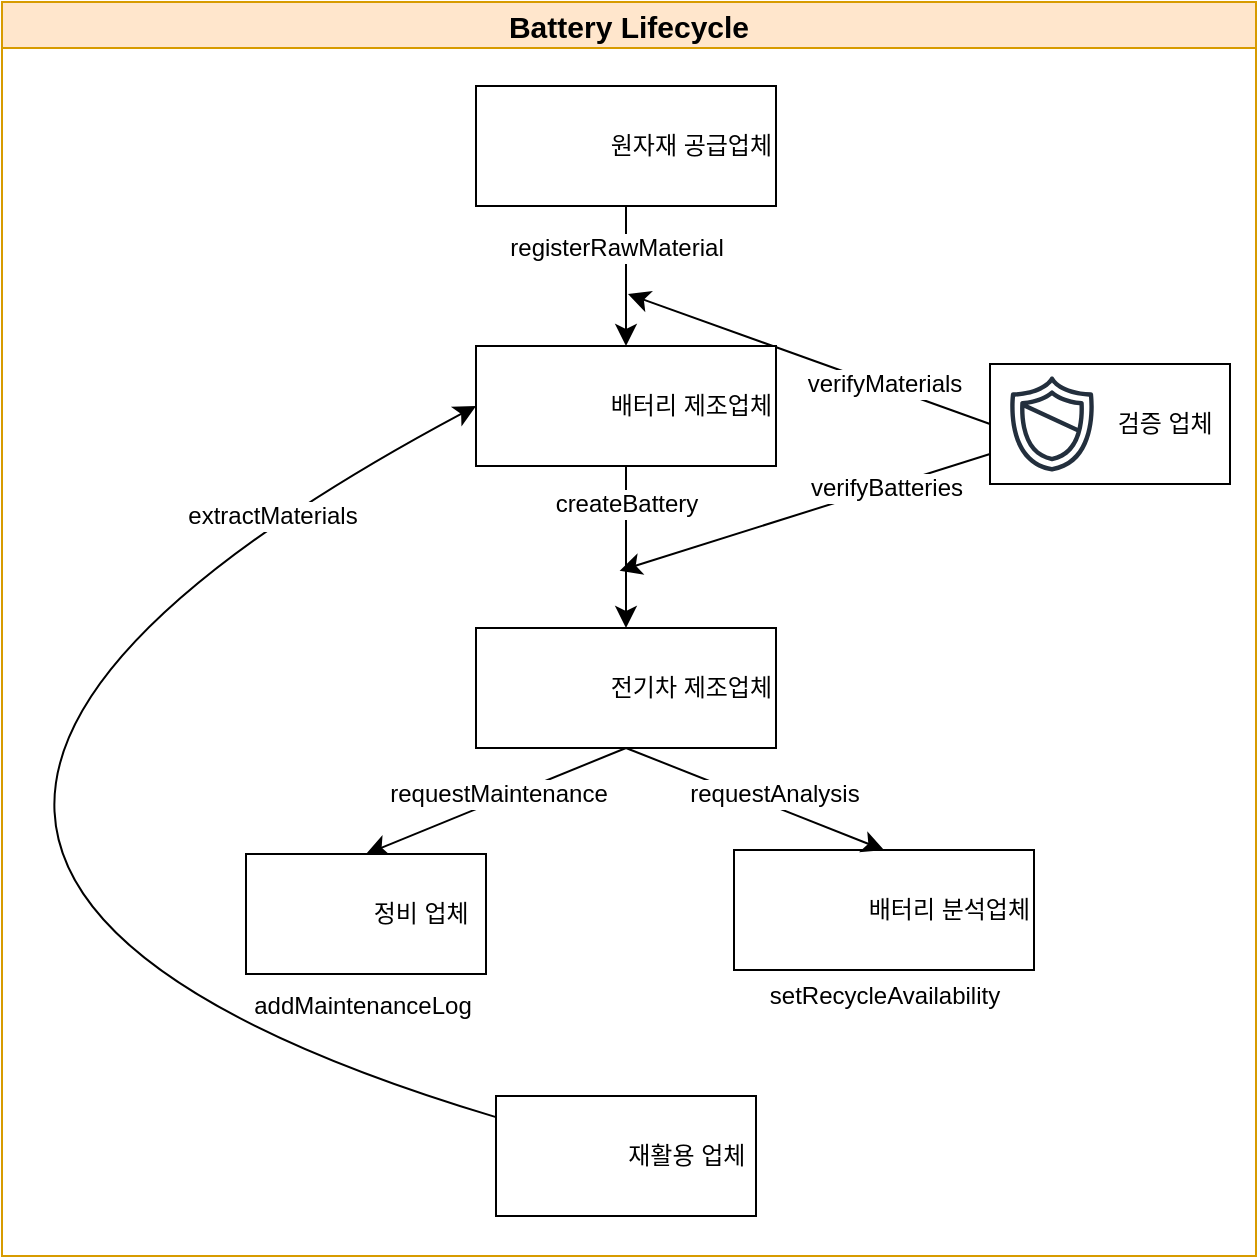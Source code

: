 <mxfile version="24.7.17">
  <diagram name="페이지-1" id="_aSgN8ptDvo-KN75viGg">
    <mxGraphModel dx="1235" dy="1527" grid="0" gridSize="10" guides="1" tooltips="1" connect="1" arrows="1" fold="1" page="0" pageScale="1" pageWidth="827" pageHeight="1169" math="0" shadow="0">
      <root>
        <mxCell id="0" />
        <mxCell id="1" parent="0" />
        <mxCell id="p_-nyIwOdOY0o2xYQ9De-18" style="edgeStyle=none;curved=1;rounded=0;orthogonalLoop=1;jettySize=auto;html=1;entryX=0.5;entryY=0;entryDx=0;entryDy=0;fontSize=12;startSize=8;endSize=8;" parent="1" source="p_-nyIwOdOY0o2xYQ9De-4" target="p_-nyIwOdOY0o2xYQ9De-6" edge="1">
          <mxGeometry relative="1" as="geometry" />
        </mxCell>
        <mxCell id="p_-nyIwOdOY0o2xYQ9De-19" value="registerRawMaterial" style="edgeLabel;html=1;align=center;verticalAlign=middle;resizable=0;points=[];fontSize=12;" parent="p_-nyIwOdOY0o2xYQ9De-18" vertex="1" connectable="0">
          <mxGeometry x="-0.246" y="1" relative="1" as="geometry">
            <mxPoint x="-6" y="-6" as="offset" />
          </mxGeometry>
        </mxCell>
        <mxCell id="p_-nyIwOdOY0o2xYQ9De-4" value="원자재 공급업체" style="rounded=0;whiteSpace=wrap;html=1;align=right;" parent="1" vertex="1">
          <mxGeometry x="259" y="-393" width="150" height="60" as="geometry" />
        </mxCell>
        <mxCell id="p_-nyIwOdOY0o2xYQ9De-37" style="edgeStyle=none;curved=1;rounded=0;orthogonalLoop=1;jettySize=auto;html=1;exitX=0;exitY=0.5;exitDx=0;exitDy=0;fontSize=12;startSize=8;endSize=8;" parent="1" source="p_-nyIwOdOY0o2xYQ9De-5" edge="1">
          <mxGeometry relative="1" as="geometry">
            <mxPoint x="335" y="-289" as="targetPoint" />
          </mxGeometry>
        </mxCell>
        <mxCell id="p_-nyIwOdOY0o2xYQ9De-38" value="verifyMaterials" style="edgeLabel;html=1;align=center;verticalAlign=middle;resizable=0;points=[];fontSize=12;" parent="p_-nyIwOdOY0o2xYQ9De-37" vertex="1" connectable="0">
          <mxGeometry x="0.142" y="-1" relative="1" as="geometry">
            <mxPoint x="50" y="18" as="offset" />
          </mxGeometry>
        </mxCell>
        <mxCell id="p_-nyIwOdOY0o2xYQ9De-40" style="edgeStyle=none;curved=1;rounded=0;orthogonalLoop=1;jettySize=auto;html=1;exitX=0;exitY=0.75;exitDx=0;exitDy=0;fontSize=12;startSize=8;endSize=8;" parent="1" source="p_-nyIwOdOY0o2xYQ9De-5" edge="1">
          <mxGeometry relative="1" as="geometry">
            <mxPoint x="330.8" y="-150.6" as="targetPoint" />
          </mxGeometry>
        </mxCell>
        <mxCell id="p_-nyIwOdOY0o2xYQ9De-41" value="verifyBatteries" style="edgeLabel;html=1;align=center;verticalAlign=middle;resizable=0;points=[];fontSize=12;" parent="p_-nyIwOdOY0o2xYQ9De-40" vertex="1" connectable="0">
          <mxGeometry x="-0.088" y="-3" relative="1" as="geometry">
            <mxPoint x="33" y="-7" as="offset" />
          </mxGeometry>
        </mxCell>
        <mxCell id="p_-nyIwOdOY0o2xYQ9De-5" value="&amp;nbsp;검증 업체&amp;nbsp;&amp;nbsp;" style="rounded=0;whiteSpace=wrap;html=1;align=right;" parent="1" vertex="1">
          <mxGeometry x="516" y="-254" width="120" height="60" as="geometry" />
        </mxCell>
        <mxCell id="p_-nyIwOdOY0o2xYQ9De-21" style="edgeStyle=none;curved=1;rounded=0;orthogonalLoop=1;jettySize=auto;html=1;exitX=0.5;exitY=1;exitDx=0;exitDy=0;entryX=0.5;entryY=0;entryDx=0;entryDy=0;fontSize=12;startSize=8;endSize=8;" parent="1" source="p_-nyIwOdOY0o2xYQ9De-6" target="p_-nyIwOdOY0o2xYQ9De-7" edge="1">
          <mxGeometry relative="1" as="geometry" />
        </mxCell>
        <mxCell id="p_-nyIwOdOY0o2xYQ9De-22" value="createBattery" style="edgeLabel;html=1;align=center;verticalAlign=middle;resizable=0;points=[];fontSize=12;" parent="p_-nyIwOdOY0o2xYQ9De-21" vertex="1" connectable="0">
          <mxGeometry x="-0.277" relative="1" as="geometry">
            <mxPoint y="-11" as="offset" />
          </mxGeometry>
        </mxCell>
        <mxCell id="p_-nyIwOdOY0o2xYQ9De-6" value="배터리 제조업체" style="rounded=0;whiteSpace=wrap;html=1;align=right;" parent="1" vertex="1">
          <mxGeometry x="259" y="-263" width="150" height="60" as="geometry" />
        </mxCell>
        <mxCell id="p_-nyIwOdOY0o2xYQ9De-23" style="edgeStyle=none;curved=1;rounded=0;orthogonalLoop=1;jettySize=auto;html=1;exitX=0.5;exitY=1;exitDx=0;exitDy=0;entryX=0.5;entryY=0;entryDx=0;entryDy=0;fontSize=12;startSize=8;endSize=8;" parent="1" source="p_-nyIwOdOY0o2xYQ9De-7" target="p_-nyIwOdOY0o2xYQ9De-8" edge="1">
          <mxGeometry relative="1" as="geometry" />
        </mxCell>
        <mxCell id="p_-nyIwOdOY0o2xYQ9De-25" value="requestMaintenance" style="edgeLabel;html=1;align=center;verticalAlign=middle;resizable=0;points=[];fontSize=12;" parent="p_-nyIwOdOY0o2xYQ9De-23" vertex="1" connectable="0">
          <mxGeometry x="-0.025" y="-3" relative="1" as="geometry">
            <mxPoint as="offset" />
          </mxGeometry>
        </mxCell>
        <mxCell id="p_-nyIwOdOY0o2xYQ9De-7" value="전기차 제조업체" style="rounded=0;whiteSpace=wrap;html=1;align=right;" parent="1" vertex="1">
          <mxGeometry x="259" y="-122" width="150" height="60" as="geometry" />
        </mxCell>
        <mxCell id="p_-nyIwOdOY0o2xYQ9De-8" value="정비 업체&amp;nbsp;&amp;nbsp;" style="rounded=0;whiteSpace=wrap;html=1;align=right;" parent="1" vertex="1">
          <mxGeometry x="144" y="-9" width="120" height="60" as="geometry" />
        </mxCell>
        <mxCell id="p_-nyIwOdOY0o2xYQ9De-9" value="배터리 분석업체" style="rounded=0;whiteSpace=wrap;html=1;align=right;" parent="1" vertex="1">
          <mxGeometry x="388" y="-11" width="150" height="60" as="geometry" />
        </mxCell>
        <mxCell id="p_-nyIwOdOY0o2xYQ9De-35" style="edgeStyle=none;curved=1;rounded=0;orthogonalLoop=1;jettySize=auto;html=1;entryX=0;entryY=0.5;entryDx=0;entryDy=0;fontSize=12;startSize=8;endSize=8;" parent="1" source="p_-nyIwOdOY0o2xYQ9De-10" target="p_-nyIwOdOY0o2xYQ9De-6" edge="1">
          <mxGeometry relative="1" as="geometry">
            <Array as="points">
              <mxPoint x="-164" y="-7" />
            </Array>
          </mxGeometry>
        </mxCell>
        <mxCell id="p_-nyIwOdOY0o2xYQ9De-36" value="extractMaterials" style="edgeLabel;html=1;align=center;verticalAlign=middle;resizable=0;points=[];fontSize=12;" parent="p_-nyIwOdOY0o2xYQ9De-35" vertex="1" connectable="0">
          <mxGeometry x="0.607" y="-16" relative="1" as="geometry">
            <mxPoint x="52" y="-46" as="offset" />
          </mxGeometry>
        </mxCell>
        <mxCell id="p_-nyIwOdOY0o2xYQ9De-10" value="재활용 업체&amp;nbsp;" style="rounded=0;whiteSpace=wrap;html=1;align=right;" parent="1" vertex="1">
          <mxGeometry x="269" y="112" width="130" height="60" as="geometry" />
        </mxCell>
        <mxCell id="p_-nyIwOdOY0o2xYQ9De-11" value="" style="shape=image;html=1;verticalAlign=top;verticalLabelPosition=bottom;labelBackgroundColor=#ffffff;imageAspect=0;aspect=fixed;image=https://cdn3.iconfinder.com/data/icons/energy-and-power-glyph-24-px/24/Factory_industry_mill_power_plant_production_unit-128.png" parent="1" vertex="1">
          <mxGeometry x="266" y="-387.5" width="50" height="50" as="geometry" />
        </mxCell>
        <mxCell id="p_-nyIwOdOY0o2xYQ9De-12" value="" style="sketch=0;outlineConnect=0;fontColor=#232F3E;gradientColor=none;fillColor=#232F3D;strokeColor=none;dashed=0;verticalLabelPosition=bottom;verticalAlign=top;align=center;html=1;fontSize=12;fontStyle=0;aspect=fixed;pointerEvents=1;shape=mxgraph.aws4.shield2;" parent="1" vertex="1">
          <mxGeometry x="522" y="-249" width="50" height="50" as="geometry" />
        </mxCell>
        <mxCell id="p_-nyIwOdOY0o2xYQ9De-13" value="" style="shape=image;html=1;verticalAlign=top;verticalLabelPosition=bottom;labelBackgroundColor=#ffffff;imageAspect=0;aspect=fixed;image=https://cdn3.iconfinder.com/data/icons/essential-pack/32/26-Battery_status-128.png" parent="1" vertex="1">
          <mxGeometry x="265" y="-258" width="50" height="50" as="geometry" />
        </mxCell>
        <mxCell id="p_-nyIwOdOY0o2xYQ9De-14" value="" style="shape=image;html=1;verticalAlign=top;verticalLabelPosition=bottom;labelBackgroundColor=#ffffff;imageAspect=0;aspect=fixed;image=https://cdn1.iconfinder.com/data/icons/science-technology-outline-24-px/24/electric_car_eco_car_electric_automobile_electric_powered_car_electric_vehicle-128.png" parent="1" vertex="1">
          <mxGeometry x="265" y="-117" width="50" height="50" as="geometry" />
        </mxCell>
        <mxCell id="p_-nyIwOdOY0o2xYQ9De-15" value="" style="shape=image;html=1;verticalAlign=top;verticalLabelPosition=bottom;labelBackgroundColor=#ffffff;imageAspect=0;aspect=fixed;image=https://cdn1.iconfinder.com/data/icons/ios-11-glyphs/30/maintenance-128.png" parent="1" vertex="1">
          <mxGeometry x="151" y="-1" width="50" height="50" as="geometry" />
        </mxCell>
        <mxCell id="p_-nyIwOdOY0o2xYQ9De-16" value="" style="shape=image;html=1;verticalAlign=top;verticalLabelPosition=bottom;labelBackgroundColor=#ffffff;imageAspect=0;aspect=fixed;image=https://cdn3.iconfinder.com/data/icons/geosm-e-commerce/48/logs-2-128.png" parent="1" vertex="1">
          <mxGeometry x="389" y="-11" width="60" height="60" as="geometry" />
        </mxCell>
        <mxCell id="p_-nyIwOdOY0o2xYQ9De-17" value="" style="shape=image;html=1;verticalAlign=top;verticalLabelPosition=bottom;labelBackgroundColor=#ffffff;imageAspect=0;aspect=fixed;image=https://cdn0.iconfinder.com/data/icons/phosphor-duotone-vol-3/256/recycle-duotone-128.png" parent="1" vertex="1">
          <mxGeometry x="275" y="117" width="50" height="50" as="geometry" />
        </mxCell>
        <mxCell id="p_-nyIwOdOY0o2xYQ9De-24" style="edgeStyle=none;curved=1;rounded=0;orthogonalLoop=1;jettySize=auto;html=1;exitX=0.5;exitY=1;exitDx=0;exitDy=0;fontSize=12;startSize=8;endSize=8;entryX=0.5;entryY=0;entryDx=0;entryDy=0;" parent="1" source="p_-nyIwOdOY0o2xYQ9De-7" target="p_-nyIwOdOY0o2xYQ9De-9" edge="1">
          <mxGeometry relative="1" as="geometry">
            <mxPoint x="468" y="-16" as="targetPoint" />
          </mxGeometry>
        </mxCell>
        <mxCell id="y_Eu_Wxmn9HbcLYpdsyG-1" value="&lt;font style=&quot;font-size: 12px;&quot;&gt;requestAnalysis&lt;/font&gt;" style="edgeLabel;html=1;align=center;verticalAlign=middle;resizable=0;points=[];" vertex="1" connectable="0" parent="p_-nyIwOdOY0o2xYQ9De-24">
          <mxGeometry x="-0.231" y="1" relative="1" as="geometry">
            <mxPoint x="24" y="4" as="offset" />
          </mxGeometry>
        </mxCell>
        <mxCell id="p_-nyIwOdOY0o2xYQ9De-27" value="&lt;font style=&quot;font-size: 12px;&quot;&gt;addMaintenanceLog&lt;/font&gt;" style="text;html=1;align=center;verticalAlign=middle;resizable=0;points=[];autosize=1;strokeColor=none;fillColor=none;fontSize=16;" parent="1" vertex="1">
          <mxGeometry x="138" y="49" width="127" height="31" as="geometry" />
        </mxCell>
        <mxCell id="p_-nyIwOdOY0o2xYQ9De-28" value="&lt;font style=&quot;font-size: 12px;&quot;&gt;setRecycleAvailability&lt;/font&gt;" style="text;html=1;align=center;verticalAlign=middle;resizable=0;points=[];autosize=1;strokeColor=none;fillColor=none;fontSize=16;" parent="1" vertex="1">
          <mxGeometry x="396.5" y="44" width="133" height="31" as="geometry" />
        </mxCell>
        <mxCell id="p_-nyIwOdOY0o2xYQ9De-45" value="&lt;font style=&quot;font-size: 15px;&quot;&gt;Battery Lifecycle&lt;/font&gt;" style="swimlane;whiteSpace=wrap;html=1;strokeColor=#d79b00;fillColor=#ffe6cc;" parent="1" vertex="1">
          <mxGeometry x="22" y="-435" width="627" height="627" as="geometry">
            <mxRectangle x="22" y="-435" width="145" height="30" as="alternateBounds" />
          </mxGeometry>
        </mxCell>
      </root>
    </mxGraphModel>
  </diagram>
</mxfile>

